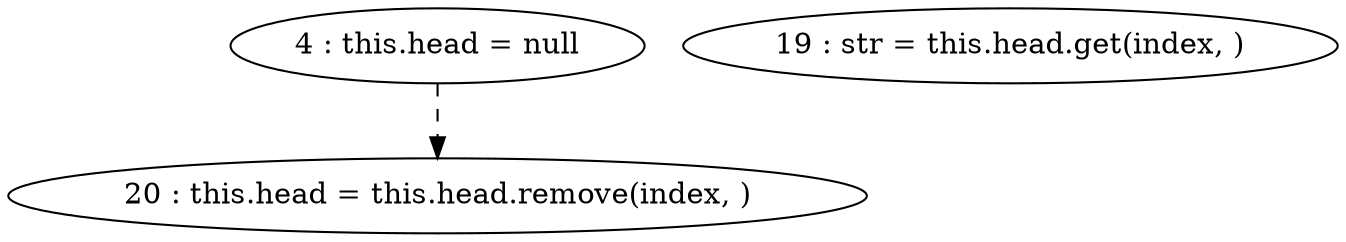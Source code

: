 digraph G {
"4 : this.head = null"
"4 : this.head = null" -> "20 : this.head = this.head.remove(index, )" [style=dashed]
"19 : str = this.head.get(index, )"
"20 : this.head = this.head.remove(index, )"
}